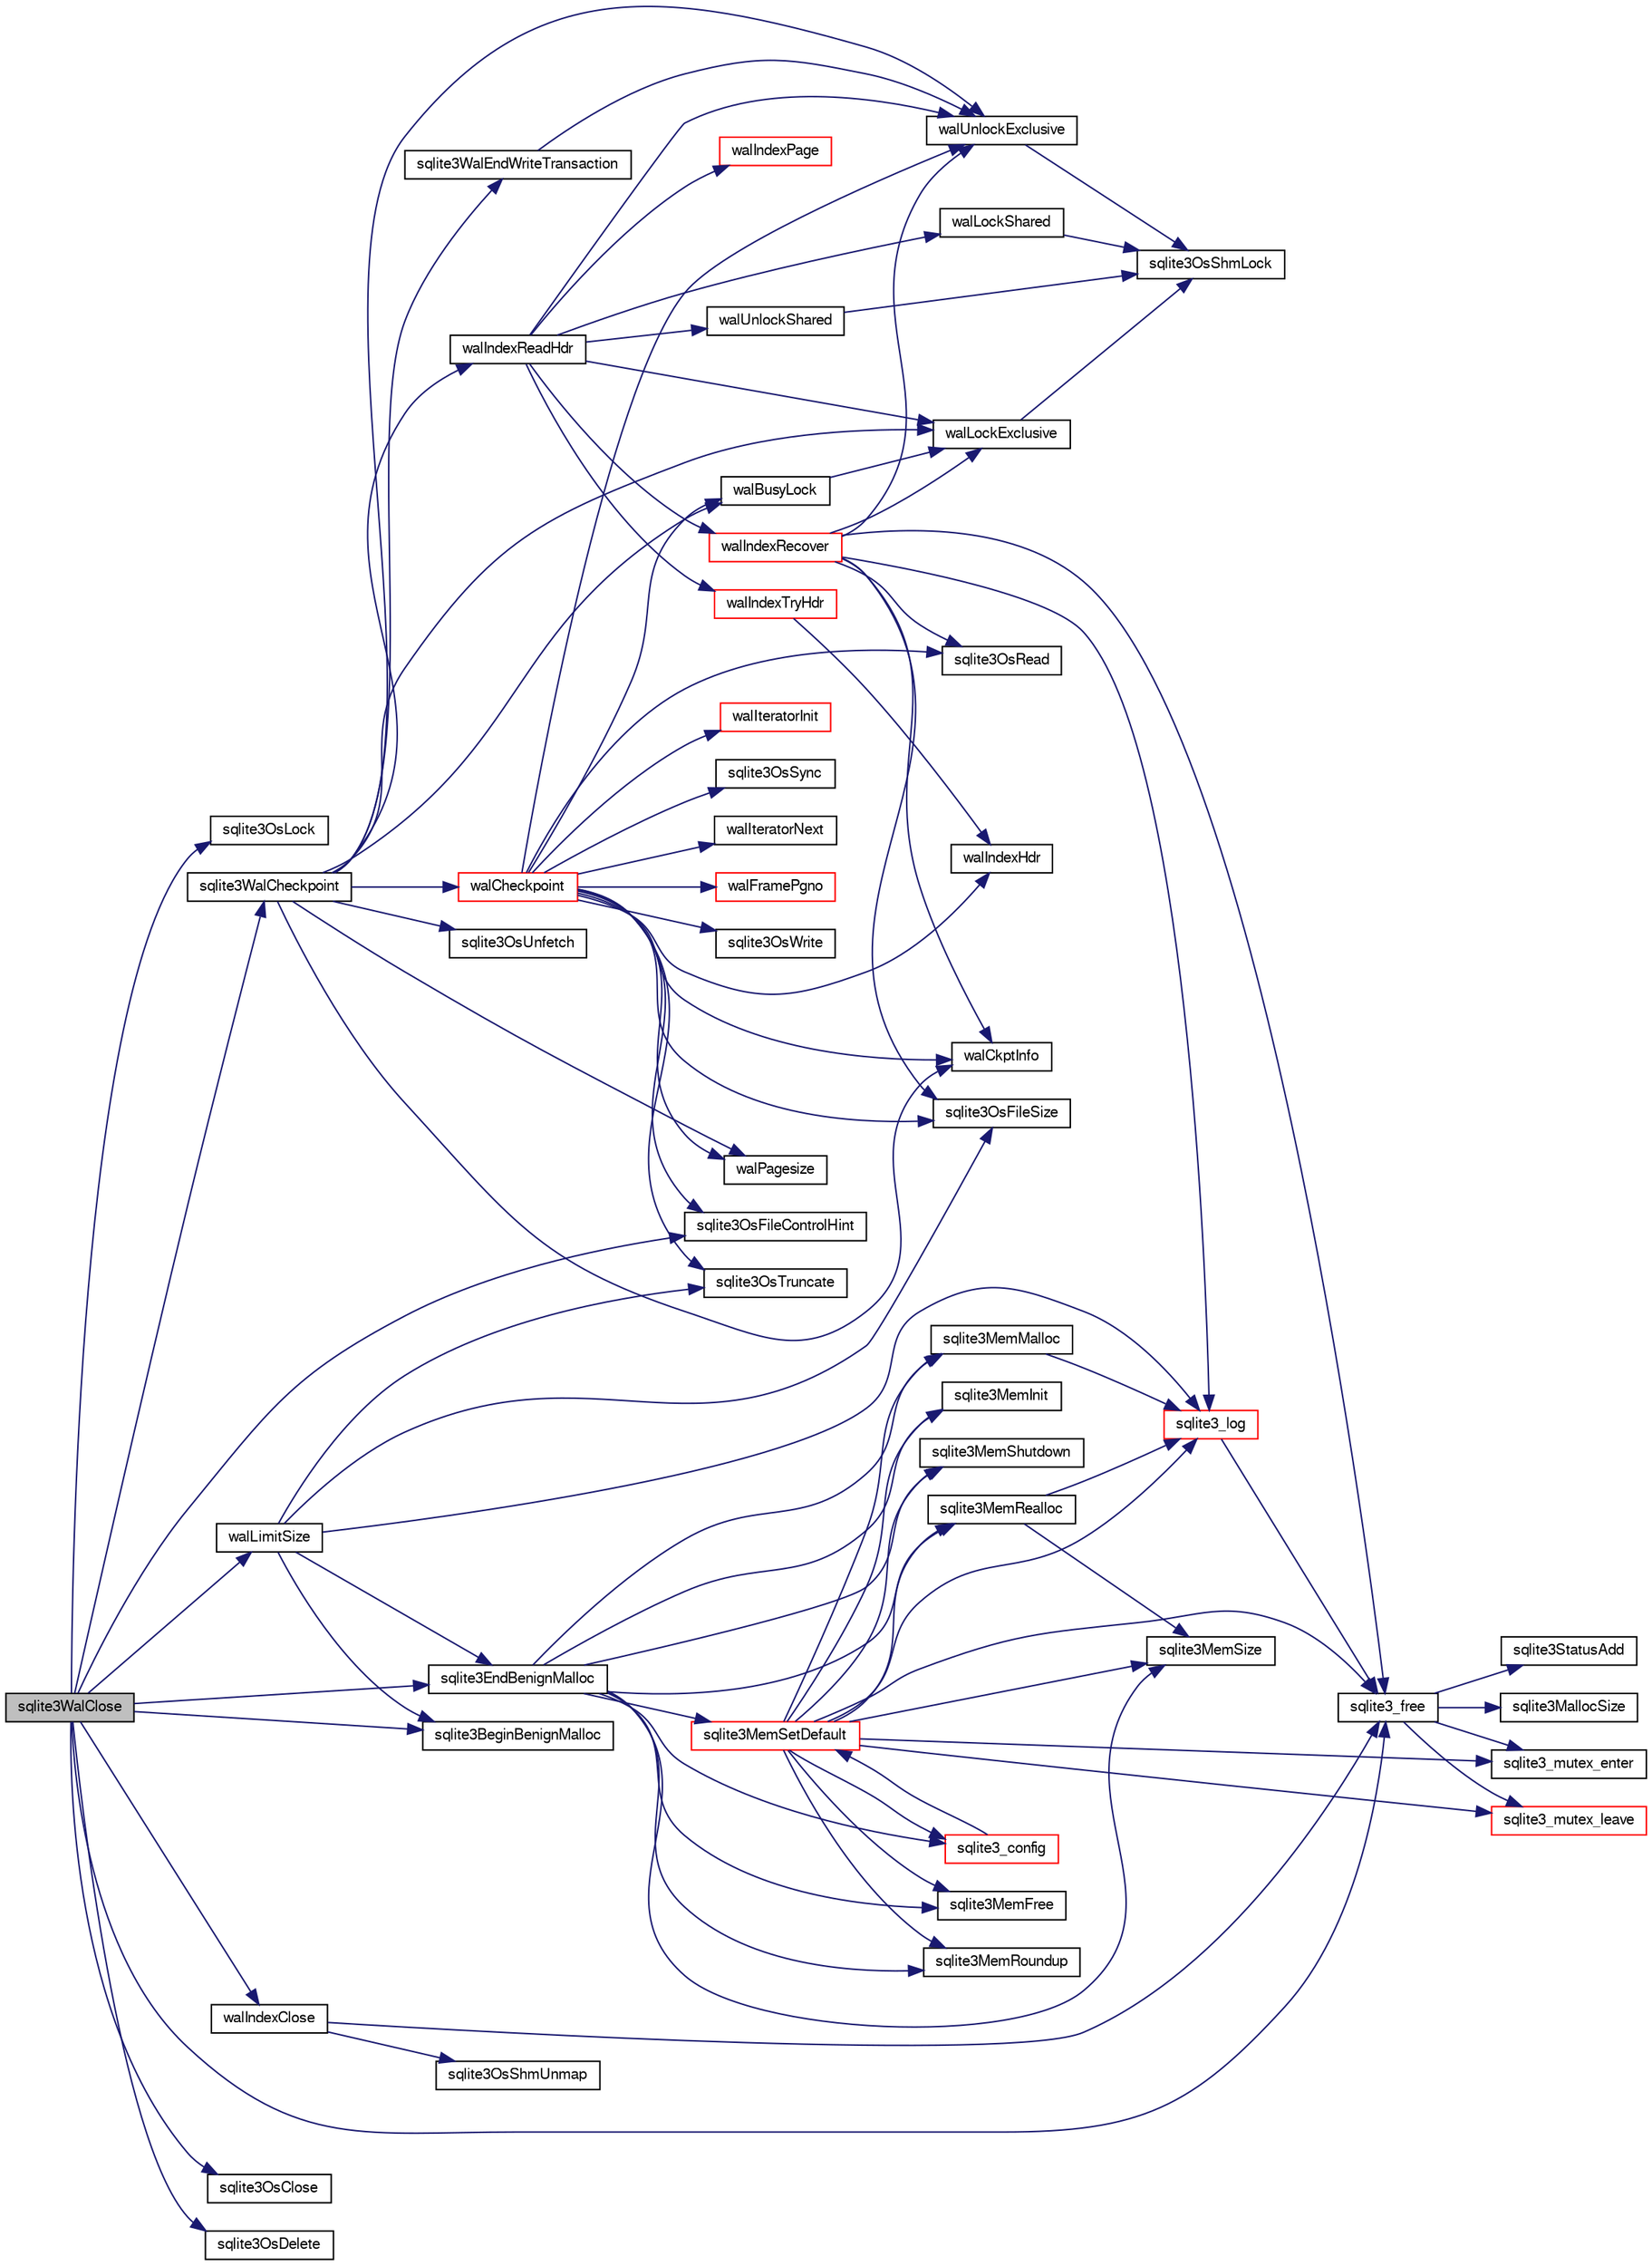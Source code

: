 digraph "sqlite3WalClose"
{
  edge [fontname="FreeSans",fontsize="10",labelfontname="FreeSans",labelfontsize="10"];
  node [fontname="FreeSans",fontsize="10",shape=record];
  rankdir="LR";
  Node809625 [label="sqlite3WalClose",height=0.2,width=0.4,color="black", fillcolor="grey75", style="filled", fontcolor="black"];
  Node809625 -> Node809626 [color="midnightblue",fontsize="10",style="solid",fontname="FreeSans"];
  Node809626 [label="sqlite3OsLock",height=0.2,width=0.4,color="black", fillcolor="white", style="filled",URL="$sqlite3_8c.html#ae224ca9067bc3e682180d0ecc1cd2206"];
  Node809625 -> Node809627 [color="midnightblue",fontsize="10",style="solid",fontname="FreeSans"];
  Node809627 [label="sqlite3WalCheckpoint",height=0.2,width=0.4,color="black", fillcolor="white", style="filled",URL="$sqlite3_8c.html#a58bec6523fa854142169cdff1fbb8e5f"];
  Node809627 -> Node809628 [color="midnightblue",fontsize="10",style="solid",fontname="FreeSans"];
  Node809628 [label="walLockExclusive",height=0.2,width=0.4,color="black", fillcolor="white", style="filled",URL="$sqlite3_8c.html#a4625e58ad3fd85c21cf16275c458f154"];
  Node809628 -> Node809629 [color="midnightblue",fontsize="10",style="solid",fontname="FreeSans"];
  Node809629 [label="sqlite3OsShmLock",height=0.2,width=0.4,color="black", fillcolor="white", style="filled",URL="$sqlite3_8c.html#a1832b805275450abac06bf8da21489f3"];
  Node809627 -> Node809630 [color="midnightblue",fontsize="10",style="solid",fontname="FreeSans"];
  Node809630 [label="walBusyLock",height=0.2,width=0.4,color="black", fillcolor="white", style="filled",URL="$sqlite3_8c.html#aa426009cc537920a139e31265c108e2a"];
  Node809630 -> Node809628 [color="midnightblue",fontsize="10",style="solid",fontname="FreeSans"];
  Node809627 -> Node809631 [color="midnightblue",fontsize="10",style="solid",fontname="FreeSans"];
  Node809631 [label="walIndexReadHdr",height=0.2,width=0.4,color="black", fillcolor="white", style="filled",URL="$sqlite3_8c.html#a66529e9c71a2bef92c4eb34bdd3a72a2"];
  Node809631 -> Node809632 [color="midnightblue",fontsize="10",style="solid",fontname="FreeSans"];
  Node809632 [label="walIndexPage",height=0.2,width=0.4,color="red", fillcolor="white", style="filled",URL="$sqlite3_8c.html#affd3251fd1aa1218170d421177256e24"];
  Node809631 -> Node809918 [color="midnightblue",fontsize="10",style="solid",fontname="FreeSans"];
  Node809918 [label="walIndexTryHdr",height=0.2,width=0.4,color="red", fillcolor="white", style="filled",URL="$sqlite3_8c.html#ade661e556c040b7730356a57222d3ad2"];
  Node809918 -> Node809919 [color="midnightblue",fontsize="10",style="solid",fontname="FreeSans"];
  Node809919 [label="walIndexHdr",height=0.2,width=0.4,color="black", fillcolor="white", style="filled",URL="$sqlite3_8c.html#aab2cbd233e7f954c7a260578027bb0ca"];
  Node809631 -> Node809923 [color="midnightblue",fontsize="10",style="solid",fontname="FreeSans"];
  Node809923 [label="walLockShared",height=0.2,width=0.4,color="black", fillcolor="white", style="filled",URL="$sqlite3_8c.html#aec5e744b83679f0e56ad66abb849a7af"];
  Node809923 -> Node809629 [color="midnightblue",fontsize="10",style="solid",fontname="FreeSans"];
  Node809631 -> Node809924 [color="midnightblue",fontsize="10",style="solid",fontname="FreeSans"];
  Node809924 [label="walUnlockShared",height=0.2,width=0.4,color="black", fillcolor="white", style="filled",URL="$sqlite3_8c.html#a766d6112d5beb2d9a4fb6e007b591514"];
  Node809924 -> Node809629 [color="midnightblue",fontsize="10",style="solid",fontname="FreeSans"];
  Node809631 -> Node809628 [color="midnightblue",fontsize="10",style="solid",fontname="FreeSans"];
  Node809631 -> Node809925 [color="midnightblue",fontsize="10",style="solid",fontname="FreeSans"];
  Node809925 [label="walIndexRecover",height=0.2,width=0.4,color="red", fillcolor="white", style="filled",URL="$sqlite3_8c.html#ab4ee99f3710323acbeb6c495dd18d205"];
  Node809925 -> Node809628 [color="midnightblue",fontsize="10",style="solid",fontname="FreeSans"];
  Node809925 -> Node809926 [color="midnightblue",fontsize="10",style="solid",fontname="FreeSans"];
  Node809926 [label="sqlite3OsFileSize",height=0.2,width=0.4,color="black", fillcolor="white", style="filled",URL="$sqlite3_8c.html#a395914ef2826de6ed70e92b5d02887de"];
  Node809925 -> Node809927 [color="midnightblue",fontsize="10",style="solid",fontname="FreeSans"];
  Node809927 [label="sqlite3OsRead",height=0.2,width=0.4,color="black", fillcolor="white", style="filled",URL="$sqlite3_8c.html#a98ef6b5ed82299d2efc0b5f9e41c877d"];
  Node809925 -> Node809653 [color="midnightblue",fontsize="10",style="solid",fontname="FreeSans"];
  Node809653 [label="sqlite3_free",height=0.2,width=0.4,color="black", fillcolor="white", style="filled",URL="$sqlite3_8c.html#a6552349e36a8a691af5487999ab09519"];
  Node809653 -> Node809642 [color="midnightblue",fontsize="10",style="solid",fontname="FreeSans"];
  Node809642 [label="sqlite3_mutex_enter",height=0.2,width=0.4,color="black", fillcolor="white", style="filled",URL="$sqlite3_8c.html#a1c12cde690bd89f104de5cbad12a6bf5"];
  Node809653 -> Node809651 [color="midnightblue",fontsize="10",style="solid",fontname="FreeSans"];
  Node809651 [label="sqlite3StatusAdd",height=0.2,width=0.4,color="black", fillcolor="white", style="filled",URL="$sqlite3_8c.html#afa029f93586aeab4cc85360905dae9cd"];
  Node809653 -> Node809650 [color="midnightblue",fontsize="10",style="solid",fontname="FreeSans"];
  Node809650 [label="sqlite3MallocSize",height=0.2,width=0.4,color="black", fillcolor="white", style="filled",URL="$sqlite3_8c.html#acf5d2a5f35270bafb050bd2def576955"];
  Node809653 -> Node809648 [color="midnightblue",fontsize="10",style="solid",fontname="FreeSans"];
  Node809648 [label="sqlite3_mutex_leave",height=0.2,width=0.4,color="red", fillcolor="white", style="filled",URL="$sqlite3_8c.html#a5838d235601dbd3c1fa993555c6bcc93"];
  Node809925 -> Node809937 [color="midnightblue",fontsize="10",style="solid",fontname="FreeSans"];
  Node809937 [label="walCkptInfo",height=0.2,width=0.4,color="black", fillcolor="white", style="filled",URL="$sqlite3_8c.html#ad84967d160cb3a294c0a992c47a702da"];
  Node809925 -> Node809669 [color="midnightblue",fontsize="10",style="solid",fontname="FreeSans"];
  Node809669 [label="sqlite3_log",height=0.2,width=0.4,color="red", fillcolor="white", style="filled",URL="$sqlite3_8c.html#a298c9699bf9c143662c6b1fec4b2dc3b"];
  Node809669 -> Node809653 [color="midnightblue",fontsize="10",style="solid",fontname="FreeSans"];
  Node809925 -> Node809938 [color="midnightblue",fontsize="10",style="solid",fontname="FreeSans"];
  Node809938 [label="walUnlockExclusive",height=0.2,width=0.4,color="black", fillcolor="white", style="filled",URL="$sqlite3_8c.html#a7ef6fcadaaeb9b36d1b9eaaf7e8f3311"];
  Node809938 -> Node809629 [color="midnightblue",fontsize="10",style="solid",fontname="FreeSans"];
  Node809631 -> Node809938 [color="midnightblue",fontsize="10",style="solid",fontname="FreeSans"];
  Node809627 -> Node809917 [color="midnightblue",fontsize="10",style="solid",fontname="FreeSans"];
  Node809917 [label="sqlite3OsUnfetch",height=0.2,width=0.4,color="black", fillcolor="white", style="filled",URL="$sqlite3_8c.html#abc0da72cb8b8989cf8708b572fe5fef4"];
  Node809627 -> Node809939 [color="midnightblue",fontsize="10",style="solid",fontname="FreeSans"];
  Node809939 [label="walPagesize",height=0.2,width=0.4,color="black", fillcolor="white", style="filled",URL="$sqlite3_8c.html#aad4b5fee1ea9dbaec59338a5bb7ca3d4"];
  Node809627 -> Node809940 [color="midnightblue",fontsize="10",style="solid",fontname="FreeSans"];
  Node809940 [label="walCheckpoint",height=0.2,width=0.4,color="red", fillcolor="white", style="filled",URL="$sqlite3_8c.html#ab5245070ab67db40291c71c4991aa317"];
  Node809940 -> Node809939 [color="midnightblue",fontsize="10",style="solid",fontname="FreeSans"];
  Node809940 -> Node809937 [color="midnightblue",fontsize="10",style="solid",fontname="FreeSans"];
  Node809940 -> Node809941 [color="midnightblue",fontsize="10",style="solid",fontname="FreeSans"];
  Node809941 [label="walIteratorInit",height=0.2,width=0.4,color="red", fillcolor="white", style="filled",URL="$sqlite3_8c.html#af32190641053b9108a09fac6ff0ad652"];
  Node809940 -> Node809630 [color="midnightblue",fontsize="10",style="solid",fontname="FreeSans"];
  Node809940 -> Node809938 [color="midnightblue",fontsize="10",style="solid",fontname="FreeSans"];
  Node809940 -> Node809947 [color="midnightblue",fontsize="10",style="solid",fontname="FreeSans"];
  Node809947 [label="sqlite3OsSync",height=0.2,width=0.4,color="black", fillcolor="white", style="filled",URL="$sqlite3_8c.html#a3f01629ca3b49854944cecdd14dc3358"];
  Node809940 -> Node809926 [color="midnightblue",fontsize="10",style="solid",fontname="FreeSans"];
  Node809940 -> Node809948 [color="midnightblue",fontsize="10",style="solid",fontname="FreeSans"];
  Node809948 [label="sqlite3OsFileControlHint",height=0.2,width=0.4,color="black", fillcolor="white", style="filled",URL="$sqlite3_8c.html#a63d0693fc056b088572daedace58e82f"];
  Node809940 -> Node809949 [color="midnightblue",fontsize="10",style="solid",fontname="FreeSans"];
  Node809949 [label="walIteratorNext",height=0.2,width=0.4,color="black", fillcolor="white", style="filled",URL="$sqlite3_8c.html#a13c825b6750db9be9133645f37b20926"];
  Node809940 -> Node809950 [color="midnightblue",fontsize="10",style="solid",fontname="FreeSans"];
  Node809950 [label="walFramePgno",height=0.2,width=0.4,color="red", fillcolor="white", style="filled",URL="$sqlite3_8c.html#a3fd5c9b2449525622e72f95ac5cbf218"];
  Node809940 -> Node809927 [color="midnightblue",fontsize="10",style="solid",fontname="FreeSans"];
  Node809940 -> Node809951 [color="midnightblue",fontsize="10",style="solid",fontname="FreeSans"];
  Node809951 [label="sqlite3OsWrite",height=0.2,width=0.4,color="black", fillcolor="white", style="filled",URL="$sqlite3_8c.html#a1eea7ec327af84c05b4dd4cc075a537f"];
  Node809940 -> Node809919 [color="midnightblue",fontsize="10",style="solid",fontname="FreeSans"];
  Node809940 -> Node809952 [color="midnightblue",fontsize="10",style="solid",fontname="FreeSans"];
  Node809952 [label="sqlite3OsTruncate",height=0.2,width=0.4,color="black", fillcolor="white", style="filled",URL="$sqlite3_8c.html#ab14e17fc93b09d52b42c433c47eb3b68"];
  Node809627 -> Node809937 [color="midnightblue",fontsize="10",style="solid",fontname="FreeSans"];
  Node809627 -> Node809953 [color="midnightblue",fontsize="10",style="solid",fontname="FreeSans"];
  Node809953 [label="sqlite3WalEndWriteTransaction",height=0.2,width=0.4,color="black", fillcolor="white", style="filled",URL="$sqlite3_8c.html#a0ae58a14b40600fb21130cc4d595acc9"];
  Node809953 -> Node809938 [color="midnightblue",fontsize="10",style="solid",fontname="FreeSans"];
  Node809627 -> Node809938 [color="midnightblue",fontsize="10",style="solid",fontname="FreeSans"];
  Node809625 -> Node809948 [color="midnightblue",fontsize="10",style="solid",fontname="FreeSans"];
  Node809625 -> Node809954 [color="midnightblue",fontsize="10",style="solid",fontname="FreeSans"];
  Node809954 [label="walLimitSize",height=0.2,width=0.4,color="black", fillcolor="white", style="filled",URL="$sqlite3_8c.html#a7d814227c8fb4a3441c42e9f2fdade3b"];
  Node809954 -> Node809745 [color="midnightblue",fontsize="10",style="solid",fontname="FreeSans"];
  Node809745 [label="sqlite3BeginBenignMalloc",height=0.2,width=0.4,color="black", fillcolor="white", style="filled",URL="$sqlite3_8c.html#a3344c0e2b1b6df701a1cb326602fac14"];
  Node809954 -> Node809926 [color="midnightblue",fontsize="10",style="solid",fontname="FreeSans"];
  Node809954 -> Node809952 [color="midnightblue",fontsize="10",style="solid",fontname="FreeSans"];
  Node809954 -> Node809746 [color="midnightblue",fontsize="10",style="solid",fontname="FreeSans"];
  Node809746 [label="sqlite3EndBenignMalloc",height=0.2,width=0.4,color="black", fillcolor="white", style="filled",URL="$sqlite3_8c.html#a4582127cc64d483dc66c7acf9d8d8fbb"];
  Node809746 -> Node809668 [color="midnightblue",fontsize="10",style="solid",fontname="FreeSans"];
  Node809668 [label="sqlite3MemMalloc",height=0.2,width=0.4,color="black", fillcolor="white", style="filled",URL="$sqlite3_8c.html#a53157f1a669f949332f44ca9f15c0a43"];
  Node809668 -> Node809669 [color="midnightblue",fontsize="10",style="solid",fontname="FreeSans"];
  Node809746 -> Node809725 [color="midnightblue",fontsize="10",style="solid",fontname="FreeSans"];
  Node809725 [label="sqlite3MemFree",height=0.2,width=0.4,color="black", fillcolor="white", style="filled",URL="$sqlite3_8c.html#a4198492989c7a427e3d704c06058850a"];
  Node809746 -> Node809726 [color="midnightblue",fontsize="10",style="solid",fontname="FreeSans"];
  Node809726 [label="sqlite3MemRealloc",height=0.2,width=0.4,color="black", fillcolor="white", style="filled",URL="$sqlite3_8c.html#addd043cc5742c3b0cf536763cd4e6948"];
  Node809726 -> Node809669 [color="midnightblue",fontsize="10",style="solid",fontname="FreeSans"];
  Node809726 -> Node809727 [color="midnightblue",fontsize="10",style="solid",fontname="FreeSans"];
  Node809727 [label="sqlite3MemSize",height=0.2,width=0.4,color="black", fillcolor="white", style="filled",URL="$sqlite3_8c.html#a564962938d56643e999de431c190f937"];
  Node809746 -> Node809727 [color="midnightblue",fontsize="10",style="solid",fontname="FreeSans"];
  Node809746 -> Node809728 [color="midnightblue",fontsize="10",style="solid",fontname="FreeSans"];
  Node809728 [label="sqlite3MemRoundup",height=0.2,width=0.4,color="black", fillcolor="white", style="filled",URL="$sqlite3_8c.html#ac9d66a2d2d224dfafcf6a49d48436ddc"];
  Node809746 -> Node809729 [color="midnightblue",fontsize="10",style="solid",fontname="FreeSans"];
  Node809729 [label="sqlite3MemInit",height=0.2,width=0.4,color="black", fillcolor="white", style="filled",URL="$sqlite3_8c.html#a1ec61c1becf036ba7fcb571ae51300af"];
  Node809746 -> Node809730 [color="midnightblue",fontsize="10",style="solid",fontname="FreeSans"];
  Node809730 [label="sqlite3MemShutdown",height=0.2,width=0.4,color="black", fillcolor="white", style="filled",URL="$sqlite3_8c.html#a934531b3f7c4743196f453ce6db028dc"];
  Node809746 -> Node809667 [color="midnightblue",fontsize="10",style="solid",fontname="FreeSans"];
  Node809667 [label="sqlite3MemSetDefault",height=0.2,width=0.4,color="red", fillcolor="white", style="filled",URL="$sqlite3_8c.html#a162fbfd727e92c5f8f72625b5ff62549"];
  Node809667 -> Node809668 [color="midnightblue",fontsize="10",style="solid",fontname="FreeSans"];
  Node809667 -> Node809725 [color="midnightblue",fontsize="10",style="solid",fontname="FreeSans"];
  Node809667 -> Node809726 [color="midnightblue",fontsize="10",style="solid",fontname="FreeSans"];
  Node809667 -> Node809727 [color="midnightblue",fontsize="10",style="solid",fontname="FreeSans"];
  Node809667 -> Node809728 [color="midnightblue",fontsize="10",style="solid",fontname="FreeSans"];
  Node809667 -> Node809729 [color="midnightblue",fontsize="10",style="solid",fontname="FreeSans"];
  Node809667 -> Node809730 [color="midnightblue",fontsize="10",style="solid",fontname="FreeSans"];
  Node809667 -> Node809731 [color="midnightblue",fontsize="10",style="solid",fontname="FreeSans"];
  Node809731 [label="sqlite3_config",height=0.2,width=0.4,color="red", fillcolor="white", style="filled",URL="$sqlite3_8c.html#a74ad420b6f26bc06a04ff6ecec8a8c91"];
  Node809731 -> Node809667 [color="midnightblue",fontsize="10",style="solid",fontname="FreeSans"];
  Node809667 -> Node809642 [color="midnightblue",fontsize="10",style="solid",fontname="FreeSans"];
  Node809667 -> Node809648 [color="midnightblue",fontsize="10",style="solid",fontname="FreeSans"];
  Node809667 -> Node809653 [color="midnightblue",fontsize="10",style="solid",fontname="FreeSans"];
  Node809667 -> Node809669 [color="midnightblue",fontsize="10",style="solid",fontname="FreeSans"];
  Node809746 -> Node809731 [color="midnightblue",fontsize="10",style="solid",fontname="FreeSans"];
  Node809954 -> Node809669 [color="midnightblue",fontsize="10",style="solid",fontname="FreeSans"];
  Node809625 -> Node809955 [color="midnightblue",fontsize="10",style="solid",fontname="FreeSans"];
  Node809955 [label="walIndexClose",height=0.2,width=0.4,color="black", fillcolor="white", style="filled",URL="$sqlite3_8c.html#ac00a5136f28676c83a9acc6839ee4bcb"];
  Node809955 -> Node809653 [color="midnightblue",fontsize="10",style="solid",fontname="FreeSans"];
  Node809955 -> Node809956 [color="midnightblue",fontsize="10",style="solid",fontname="FreeSans"];
  Node809956 [label="sqlite3OsShmUnmap",height=0.2,width=0.4,color="black", fillcolor="white", style="filled",URL="$sqlite3_8c.html#a335f029c1b2d0ab240598081a2d3d559"];
  Node809625 -> Node809957 [color="midnightblue",fontsize="10",style="solid",fontname="FreeSans"];
  Node809957 [label="sqlite3OsClose",height=0.2,width=0.4,color="black", fillcolor="white", style="filled",URL="$sqlite3_8c.html#aa5f0aeb27273a57c0523deaf48997533"];
  Node809625 -> Node809745 [color="midnightblue",fontsize="10",style="solid",fontname="FreeSans"];
  Node809625 -> Node809958 [color="midnightblue",fontsize="10",style="solid",fontname="FreeSans"];
  Node809958 [label="sqlite3OsDelete",height=0.2,width=0.4,color="black", fillcolor="white", style="filled",URL="$sqlite3_8c.html#a576c2e542e46ddee19d10e75337039c0"];
  Node809625 -> Node809746 [color="midnightblue",fontsize="10",style="solid",fontname="FreeSans"];
  Node809625 -> Node809653 [color="midnightblue",fontsize="10",style="solid",fontname="FreeSans"];
}
